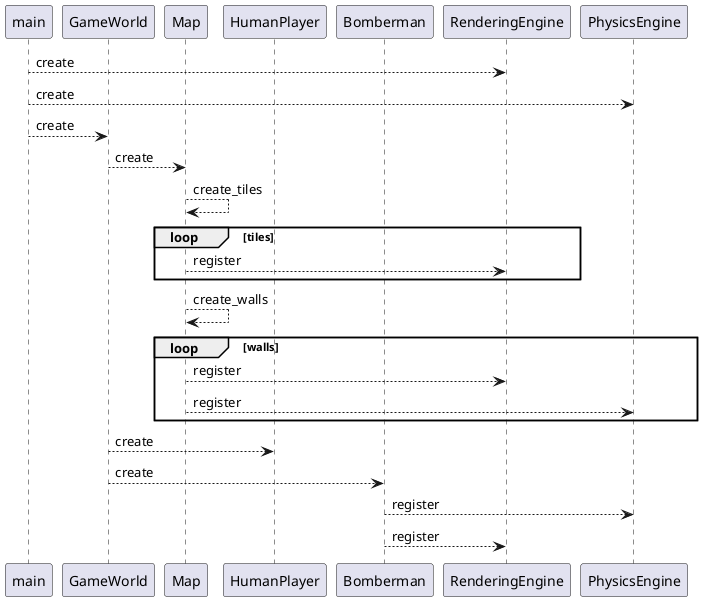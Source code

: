 @startuml

participant main
participant GameWorld
participant Map
participant HumanPlayer
participant Bomberman

participant RenderingEngine
participant PhysicsEngine

main --> RenderingEngine : create
main --> PhysicsEngine : create
main --> GameWorld : create
GameWorld --> Map : create

Map --> Map : create_tiles
loop tiles
  Map --> RenderingEngine : register
end

Map --> Map : create_walls
loop walls
  Map --> RenderingEngine : register
  Map --> PhysicsEngine : register
end

GameWorld --> HumanPlayer : create
GameWorld --> Bomberman : create
Bomberman --> PhysicsEngine : register
Bomberman --> RenderingEngine : register

@enduml
